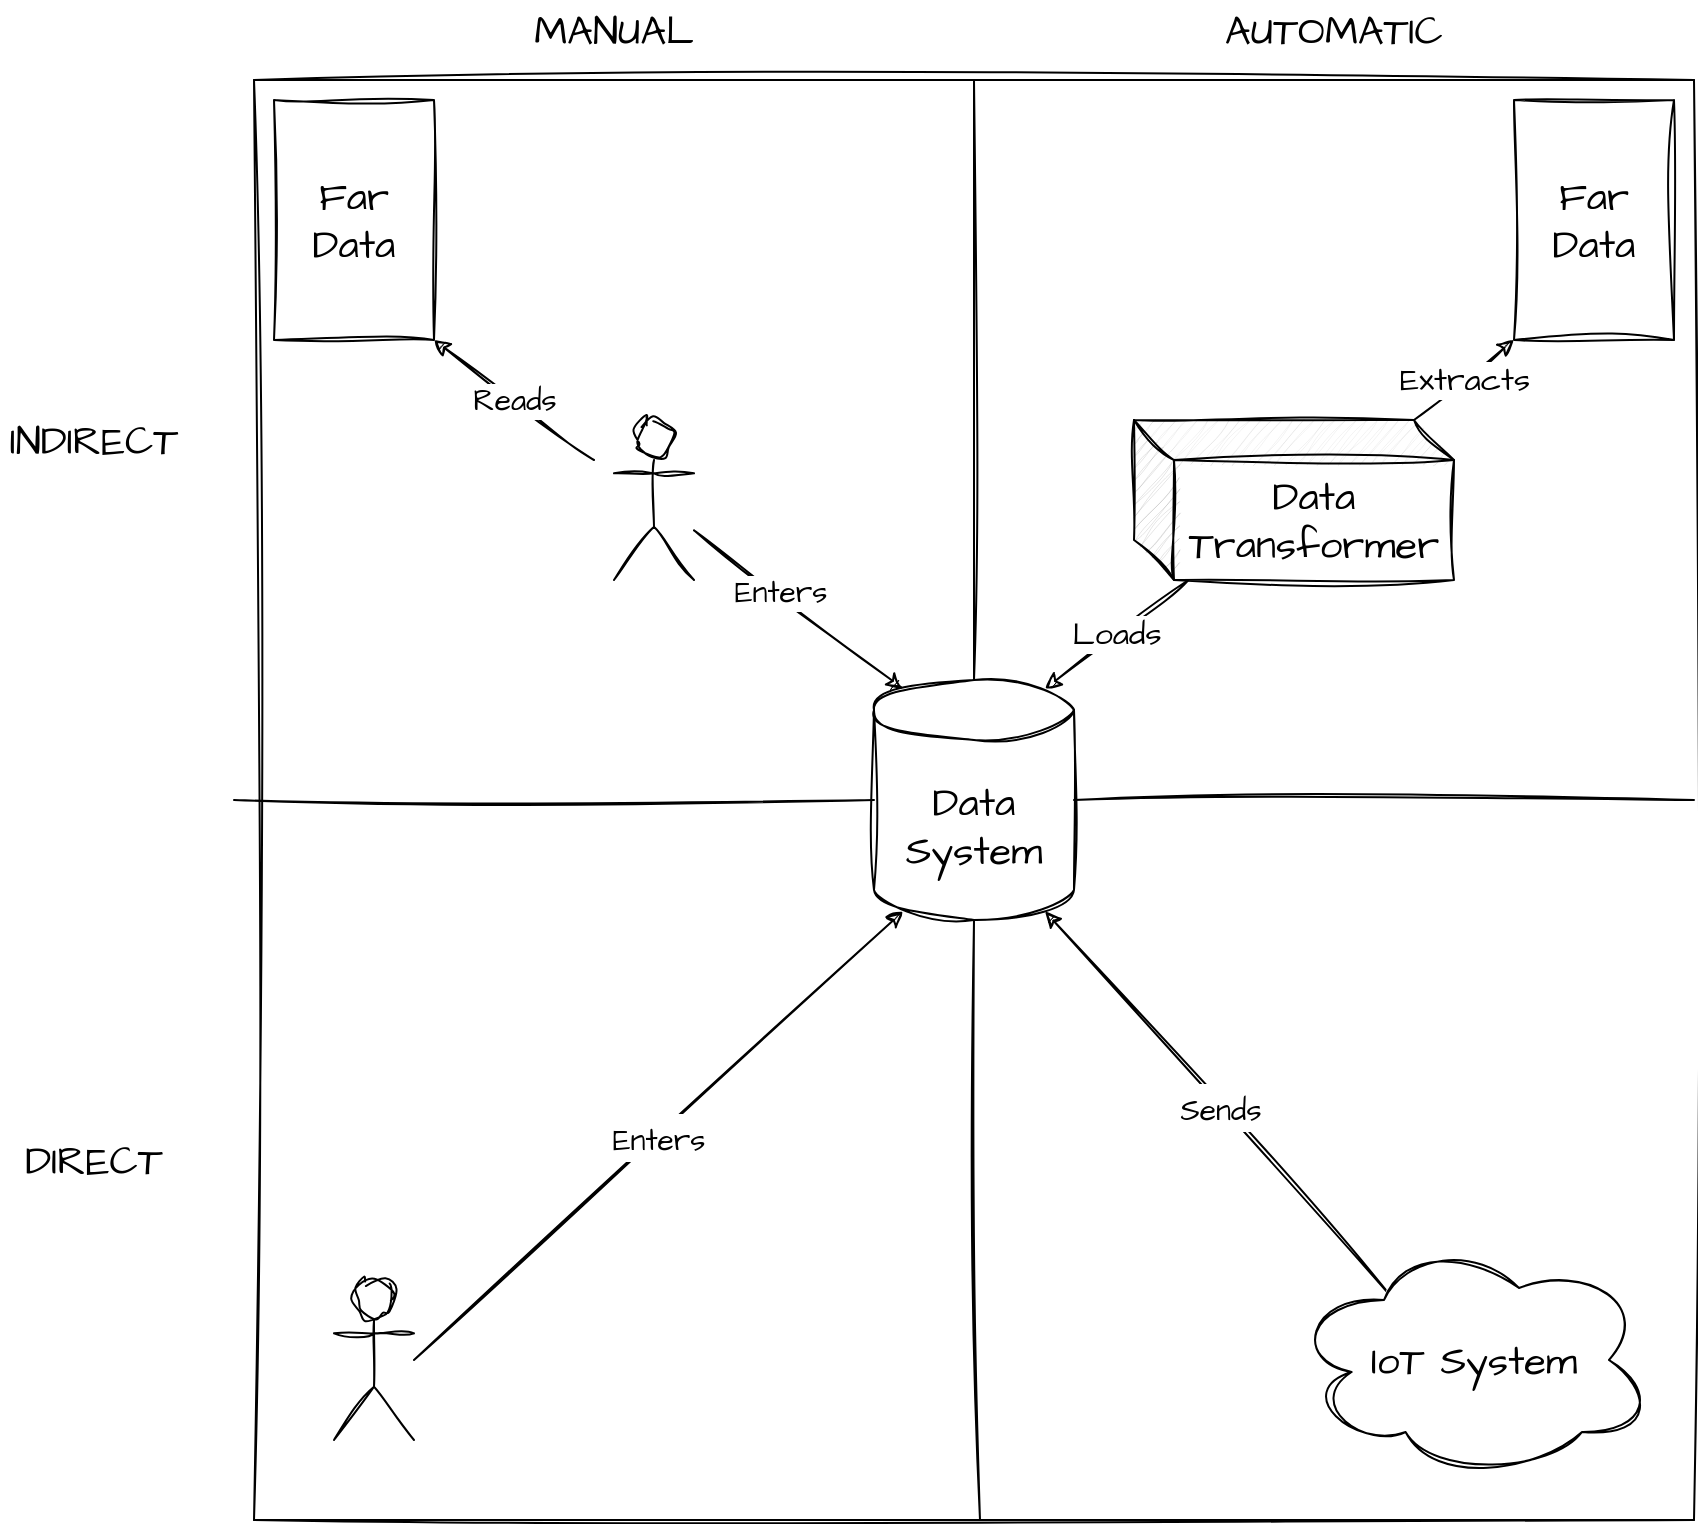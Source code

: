 <mxfile version="24.1.0" type="device">
  <diagram name="Page-1" id="znICEzWmvJ4T0erjcJtR">
    <mxGraphModel dx="1887" dy="973" grid="1" gridSize="10" guides="1" tooltips="1" connect="1" arrows="1" fold="1" page="1" pageScale="1" pageWidth="1169" pageHeight="827" math="0" shadow="0">
      <root>
        <mxCell id="0" />
        <mxCell id="1" parent="0" />
        <mxCell id="J9bA2wnvd4nE1mAyeD5c-1" value="Data System" style="shape=cylinder3;whiteSpace=wrap;html=1;boundedLbl=1;backgroundOutline=1;size=15;sketch=1;hachureGap=4;jiggle=2;curveFitting=1;fontFamily=Architects Daughter;fontSource=https%3A%2F%2Ffonts.googleapis.com%2Fcss%3Ffamily%3DArchitects%2BDaughter;fontSize=20;" parent="1" vertex="1">
          <mxGeometry x="510" y="380" width="100" height="120" as="geometry" />
        </mxCell>
        <mxCell id="J9bA2wnvd4nE1mAyeD5c-6" value="" style="shape=umlActor;verticalLabelPosition=bottom;verticalAlign=top;html=1;outlineConnect=0;sketch=1;hachureGap=4;jiggle=2;curveFitting=1;fontFamily=Architects Daughter;fontSource=https%3A%2F%2Ffonts.googleapis.com%2Fcss%3Ffamily%3DArchitects%2BDaughter;fontSize=20;fillColor=none;" parent="1" vertex="1">
          <mxGeometry x="380" y="250" width="40" height="80" as="geometry" />
        </mxCell>
        <mxCell id="J9bA2wnvd4nE1mAyeD5c-10" value="" style="shape=umlActor;verticalLabelPosition=bottom;verticalAlign=top;html=1;outlineConnect=0;sketch=1;hachureGap=4;jiggle=2;curveFitting=1;fontFamily=Architects Daughter;fontSource=https%3A%2F%2Ffonts.googleapis.com%2Fcss%3Ffamily%3DArchitects%2BDaughter;fontSize=20;fillColor=none;" parent="1" vertex="1">
          <mxGeometry x="240" y="680" width="40" height="80" as="geometry" />
        </mxCell>
        <mxCell id="J9bA2wnvd4nE1mAyeD5c-30" value="" style="endArrow=none;html=1;rounded=0;sketch=1;hachureGap=4;jiggle=2;curveFitting=1;fontFamily=Architects Daughter;fontSource=https%3A%2F%2Ffonts.googleapis.com%2Fcss%3Ffamily%3DArchitects%2BDaughter;fontSize=30;exitX=0.5;exitY=0;exitDx=0;exitDy=0;exitPerimeter=0;" parent="1" source="J9bA2wnvd4nE1mAyeD5c-1" edge="1">
          <mxGeometry width="50" height="50" relative="1" as="geometry">
            <mxPoint x="590" y="460" as="sourcePoint" />
            <mxPoint x="560" y="80" as="targetPoint" />
          </mxGeometry>
        </mxCell>
        <mxCell id="J9bA2wnvd4nE1mAyeD5c-31" value="" style="endArrow=none;html=1;rounded=0;sketch=1;hachureGap=4;jiggle=2;curveFitting=1;fontFamily=Architects Daughter;fontSource=https%3A%2F%2Ffonts.googleapis.com%2Fcss%3Ffamily%3DArchitects%2BDaughter;fontSize=30;entryX=0;entryY=0.5;entryDx=0;entryDy=0;entryPerimeter=0;" parent="1" target="J9bA2wnvd4nE1mAyeD5c-1" edge="1">
          <mxGeometry width="50" height="50" relative="1" as="geometry">
            <mxPoint x="190" y="440" as="sourcePoint" />
            <mxPoint x="640" y="410" as="targetPoint" />
          </mxGeometry>
        </mxCell>
        <mxCell id="J9bA2wnvd4nE1mAyeD5c-33" value="" style="endArrow=none;html=1;rounded=0;sketch=1;hachureGap=4;jiggle=2;curveFitting=1;fontFamily=Architects Daughter;fontSource=https%3A%2F%2Ffonts.googleapis.com%2Fcss%3Ffamily%3DArchitects%2BDaughter;fontSize=30;exitX=1;exitY=0.5;exitDx=0;exitDy=0;exitPerimeter=0;" parent="1" source="J9bA2wnvd4nE1mAyeD5c-1" edge="1">
          <mxGeometry width="50" height="50" relative="1" as="geometry">
            <mxPoint x="590" y="460" as="sourcePoint" />
            <mxPoint x="920" y="440" as="targetPoint" />
          </mxGeometry>
        </mxCell>
        <mxCell id="J9bA2wnvd4nE1mAyeD5c-34" value="" style="endArrow=none;html=1;rounded=0;sketch=1;hachureGap=4;jiggle=2;curveFitting=1;fontFamily=Architects Daughter;fontSource=https%3A%2F%2Ffonts.googleapis.com%2Fcss%3Ffamily%3DArchitects%2BDaughter;fontSize=30;entryX=0.5;entryY=1;entryDx=0;entryDy=0;entryPerimeter=0;" parent="1" target="J9bA2wnvd4nE1mAyeD5c-1" edge="1">
          <mxGeometry width="50" height="50" relative="1" as="geometry">
            <mxPoint x="563" y="800" as="sourcePoint" />
            <mxPoint x="600" y="640" as="targetPoint" />
          </mxGeometry>
        </mxCell>
        <mxCell id="J9bA2wnvd4nE1mAyeD5c-35" value="INDIRECT" style="text;html=1;strokeColor=none;fillColor=none;align=center;verticalAlign=middle;whiteSpace=wrap;rounded=0;fontSize=20;fontFamily=Architects Daughter;" parent="1" vertex="1">
          <mxGeometry x="80" y="240" width="80" height="40" as="geometry" />
        </mxCell>
        <mxCell id="J9bA2wnvd4nE1mAyeD5c-37" value="Far&lt;br&gt;Data" style="rounded=0;whiteSpace=wrap;html=1;sketch=1;hachureGap=4;jiggle=2;curveFitting=1;fontFamily=Architects Daughter;fontSource=https%3A%2F%2Ffonts.googleapis.com%2Fcss%3Ffamily%3DArchitects%2BDaughter;fontSize=20;fillColor=none;" parent="1" vertex="1">
          <mxGeometry x="210" y="90" width="80" height="120" as="geometry" />
        </mxCell>
        <mxCell id="J9bA2wnvd4nE1mAyeD5c-38" value="" style="endArrow=none;html=1;rounded=0;sketch=1;hachureGap=4;jiggle=2;curveFitting=1;fontFamily=Architects Daughter;fontSource=https%3A%2F%2Ffonts.googleapis.com%2Fcss%3Ffamily%3DArchitects%2BDaughter;fontSize=20;" parent="1" edge="1">
          <mxGeometry width="50" height="50" relative="1" as="geometry">
            <mxPoint x="200" y="800" as="sourcePoint" />
            <mxPoint x="200" y="80" as="targetPoint" />
          </mxGeometry>
        </mxCell>
        <mxCell id="J9bA2wnvd4nE1mAyeD5c-39" value="" style="endArrow=none;html=1;rounded=0;sketch=1;hachureGap=4;jiggle=2;curveFitting=1;fontFamily=Architects Daughter;fontSource=https%3A%2F%2Ffonts.googleapis.com%2Fcss%3Ffamily%3DArchitects%2BDaughter;fontSize=20;" parent="1" edge="1">
          <mxGeometry width="50" height="50" relative="1" as="geometry">
            <mxPoint x="920" y="800" as="sourcePoint" />
            <mxPoint x="920" y="80" as="targetPoint" />
          </mxGeometry>
        </mxCell>
        <mxCell id="J9bA2wnvd4nE1mAyeD5c-40" value="" style="endArrow=none;html=1;rounded=0;sketch=1;hachureGap=4;jiggle=2;curveFitting=1;fontFamily=Architects Daughter;fontSource=https%3A%2F%2Ffonts.googleapis.com%2Fcss%3Ffamily%3DArchitects%2BDaughter;fontSize=20;" parent="1" edge="1">
          <mxGeometry width="50" height="50" relative="1" as="geometry">
            <mxPoint x="200" y="800" as="sourcePoint" />
            <mxPoint x="920" y="800" as="targetPoint" />
          </mxGeometry>
        </mxCell>
        <mxCell id="J9bA2wnvd4nE1mAyeD5c-41" value="" style="endArrow=none;html=1;rounded=0;sketch=1;hachureGap=4;jiggle=2;curveFitting=1;fontFamily=Architects Daughter;fontSource=https%3A%2F%2Ffonts.googleapis.com%2Fcss%3Ffamily%3DArchitects%2BDaughter;fontSize=20;" parent="1" edge="1">
          <mxGeometry width="50" height="50" relative="1" as="geometry">
            <mxPoint x="200" y="80" as="sourcePoint" />
            <mxPoint x="920" y="80" as="targetPoint" />
          </mxGeometry>
        </mxCell>
        <mxCell id="J9bA2wnvd4nE1mAyeD5c-44" value="&lt;font style=&quot;font-size: 15px;&quot;&gt;Enters&lt;/font&gt;" style="endArrow=classic;html=1;rounded=0;sketch=1;hachureGap=4;jiggle=2;curveFitting=1;fontFamily=Architects Daughter;fontSource=https%3A%2F%2Ffonts.googleapis.com%2Fcss%3Ffamily%3DArchitects%2BDaughter;fontSize=20;entryX=0.145;entryY=1;entryDx=0;entryDy=-4.35;entryPerimeter=0;" parent="1" target="J9bA2wnvd4nE1mAyeD5c-1" edge="1">
          <mxGeometry width="50" height="50" relative="1" as="geometry">
            <mxPoint x="280" y="720" as="sourcePoint" />
            <mxPoint x="519" y="500" as="targetPoint" />
          </mxGeometry>
        </mxCell>
        <mxCell id="J9bA2wnvd4nE1mAyeD5c-46" value="DIRECT" style="text;html=1;strokeColor=none;fillColor=none;align=center;verticalAlign=middle;whiteSpace=wrap;rounded=0;fontSize=20;fontFamily=Architects Daughter;" parent="1" vertex="1">
          <mxGeometry x="80" y="600" width="80" height="40" as="geometry" />
        </mxCell>
        <mxCell id="J9bA2wnvd4nE1mAyeD5c-47" value="AUTOMATIC" style="text;html=1;strokeColor=none;fillColor=none;align=center;verticalAlign=middle;whiteSpace=wrap;rounded=0;fontSize=20;fontFamily=Architects Daughter;" parent="1" vertex="1">
          <mxGeometry x="680" y="40" width="120" height="30" as="geometry" />
        </mxCell>
        <mxCell id="J9bA2wnvd4nE1mAyeD5c-48" value="MANUAL" style="text;html=1;strokeColor=none;fillColor=none;align=center;verticalAlign=middle;whiteSpace=wrap;rounded=0;fontSize=20;fontFamily=Architects Daughter;" parent="1" vertex="1">
          <mxGeometry x="320" y="40" width="120" height="30" as="geometry" />
        </mxCell>
        <mxCell id="J9bA2wnvd4nE1mAyeD5c-52" value="Far&lt;br&gt;Data" style="rounded=0;whiteSpace=wrap;html=1;sketch=1;hachureGap=4;jiggle=2;curveFitting=1;fontFamily=Architects Daughter;fontSource=https%3A%2F%2Ffonts.googleapis.com%2Fcss%3Ffamily%3DArchitects%2BDaughter;fontSize=20;fillColor=none;" parent="1" vertex="1">
          <mxGeometry x="830" y="90" width="80" height="120" as="geometry" />
        </mxCell>
        <mxCell id="J9bA2wnvd4nE1mAyeD5c-53" value="Data&lt;br&gt;Transformer" style="shape=cube;whiteSpace=wrap;html=1;boundedLbl=1;backgroundOutline=1;darkOpacity=0.05;darkOpacity2=0.1;sketch=1;hachureGap=4;jiggle=2;curveFitting=1;fontFamily=Architects Daughter;fontSource=https%3A%2F%2Ffonts.googleapis.com%2Fcss%3Ffamily%3DArchitects%2BDaughter;fontSize=20;fillColor=none;" parent="1" vertex="1">
          <mxGeometry x="640" y="250" width="160" height="80" as="geometry" />
        </mxCell>
        <mxCell id="J9bA2wnvd4nE1mAyeD5c-55" value="&lt;font style=&quot;font-size: 15px;&quot;&gt;Sends&lt;/font&gt;" style="endArrow=classic;html=1;rounded=0;sketch=1;hachureGap=4;jiggle=2;curveFitting=1;fontFamily=Architects Daughter;fontSource=https%3A%2F%2Ffonts.googleapis.com%2Fcss%3Ffamily%3DArchitects%2BDaughter;fontSize=20;entryX=0.855;entryY=1;entryDx=0;entryDy=-4.35;entryPerimeter=0;" parent="1" target="J9bA2wnvd4nE1mAyeD5c-1" edge="1">
          <mxGeometry x="-0.001" width="50" height="50" relative="1" as="geometry">
            <mxPoint x="770" y="690" as="sourcePoint" />
            <mxPoint x="610" y="510" as="targetPoint" />
            <mxPoint as="offset" />
          </mxGeometry>
        </mxCell>
        <mxCell id="J9bA2wnvd4nE1mAyeD5c-56" value="" style="endArrow=classic;html=1;rounded=0;sketch=1;hachureGap=4;jiggle=2;curveFitting=1;fontFamily=Architects Daughter;fontSource=https%3A%2F%2Ffonts.googleapis.com%2Fcss%3Ffamily%3DArchitects%2BDaughter;fontSize=20;entryX=0.145;entryY=0;entryDx=0;entryDy=4.35;entryPerimeter=0;" parent="1" source="J9bA2wnvd4nE1mAyeD5c-6" target="J9bA2wnvd4nE1mAyeD5c-1" edge="1">
          <mxGeometry width="50" height="50" relative="1" as="geometry">
            <mxPoint x="440" y="320" as="sourcePoint" />
            <mxPoint x="510" y="390" as="targetPoint" />
          </mxGeometry>
        </mxCell>
        <mxCell id="J9bA2wnvd4nE1mAyeD5c-57" value="Enters" style="edgeLabel;html=1;align=center;verticalAlign=middle;resizable=0;points=[];fontSize=15;fontFamily=Architects Daughter;" parent="J9bA2wnvd4nE1mAyeD5c-56" vertex="1" connectable="0">
          <mxGeometry x="-0.197" y="2" relative="1" as="geometry">
            <mxPoint as="offset" />
          </mxGeometry>
        </mxCell>
        <mxCell id="J9bA2wnvd4nE1mAyeD5c-60" value="Reads" style="endArrow=classic;html=1;rounded=0;sketch=1;hachureGap=4;jiggle=2;curveFitting=1;fontFamily=Architects Daughter;fontSource=https%3A%2F%2Ffonts.googleapis.com%2Fcss%3Ffamily%3DArchitects%2BDaughter;fontSize=15;entryX=1;entryY=1;entryDx=0;entryDy=0;" parent="1" target="J9bA2wnvd4nE1mAyeD5c-37" edge="1">
          <mxGeometry width="50" height="50" relative="1" as="geometry">
            <mxPoint x="370" y="270" as="sourcePoint" />
            <mxPoint x="340" y="240" as="targetPoint" />
          </mxGeometry>
        </mxCell>
        <mxCell id="J9bA2wnvd4nE1mAyeD5c-68" value="Loads" style="endArrow=classic;html=1;rounded=1;shadow=0;sketch=1;hachureGap=4;jiggle=2;curveFitting=1;fontFamily=Architects Daughter;fontSource=https%3A%2F%2Ffonts.googleapis.com%2Fcss%3Ffamily%3DArchitects%2BDaughter;fontSize=16;entryX=0.855;entryY=0;entryDx=0;entryDy=4.35;entryPerimeter=0;" parent="1" source="J9bA2wnvd4nE1mAyeD5c-53" target="J9bA2wnvd4nE1mAyeD5c-1" edge="1">
          <mxGeometry x="-0.002" width="50" height="50" relative="1" as="geometry">
            <mxPoint x="690" y="390" as="sourcePoint" />
            <mxPoint x="610" y="380" as="targetPoint" />
            <mxPoint as="offset" />
          </mxGeometry>
        </mxCell>
        <mxCell id="J9bA2wnvd4nE1mAyeD5c-69" value="Extracts" style="endArrow=classic;html=1;rounded=1;shadow=0;sketch=1;hachureGap=4;jiggle=2;curveFitting=1;fontFamily=Architects Daughter;fontSource=https%3A%2F%2Ffonts.googleapis.com%2Fcss%3Ffamily%3DArchitects%2BDaughter;fontSize=16;entryX=0;entryY=1;entryDx=0;entryDy=0;exitX=0;exitY=0;exitDx=140;exitDy=0;exitPerimeter=0;" parent="1" source="J9bA2wnvd4nE1mAyeD5c-53" target="J9bA2wnvd4nE1mAyeD5c-52" edge="1">
          <mxGeometry width="50" height="50" relative="1" as="geometry">
            <mxPoint x="720" y="200" as="sourcePoint" />
            <mxPoint x="820" y="300" as="targetPoint" />
          </mxGeometry>
        </mxCell>
        <mxCell id="J9bA2wnvd4nE1mAyeD5c-72" value="IoT System" style="ellipse;shape=cloud;whiteSpace=wrap;html=1;rounded=1;sketch=1;hachureGap=4;jiggle=2;curveFitting=1;fontFamily=Architects Daughter;fontSource=https%3A%2F%2Ffonts.googleapis.com%2Fcss%3Ffamily%3DArchitects%2BDaughter;fontSize=20;" parent="1" vertex="1">
          <mxGeometry x="720" y="660" width="180" height="120" as="geometry" />
        </mxCell>
      </root>
    </mxGraphModel>
  </diagram>
</mxfile>
